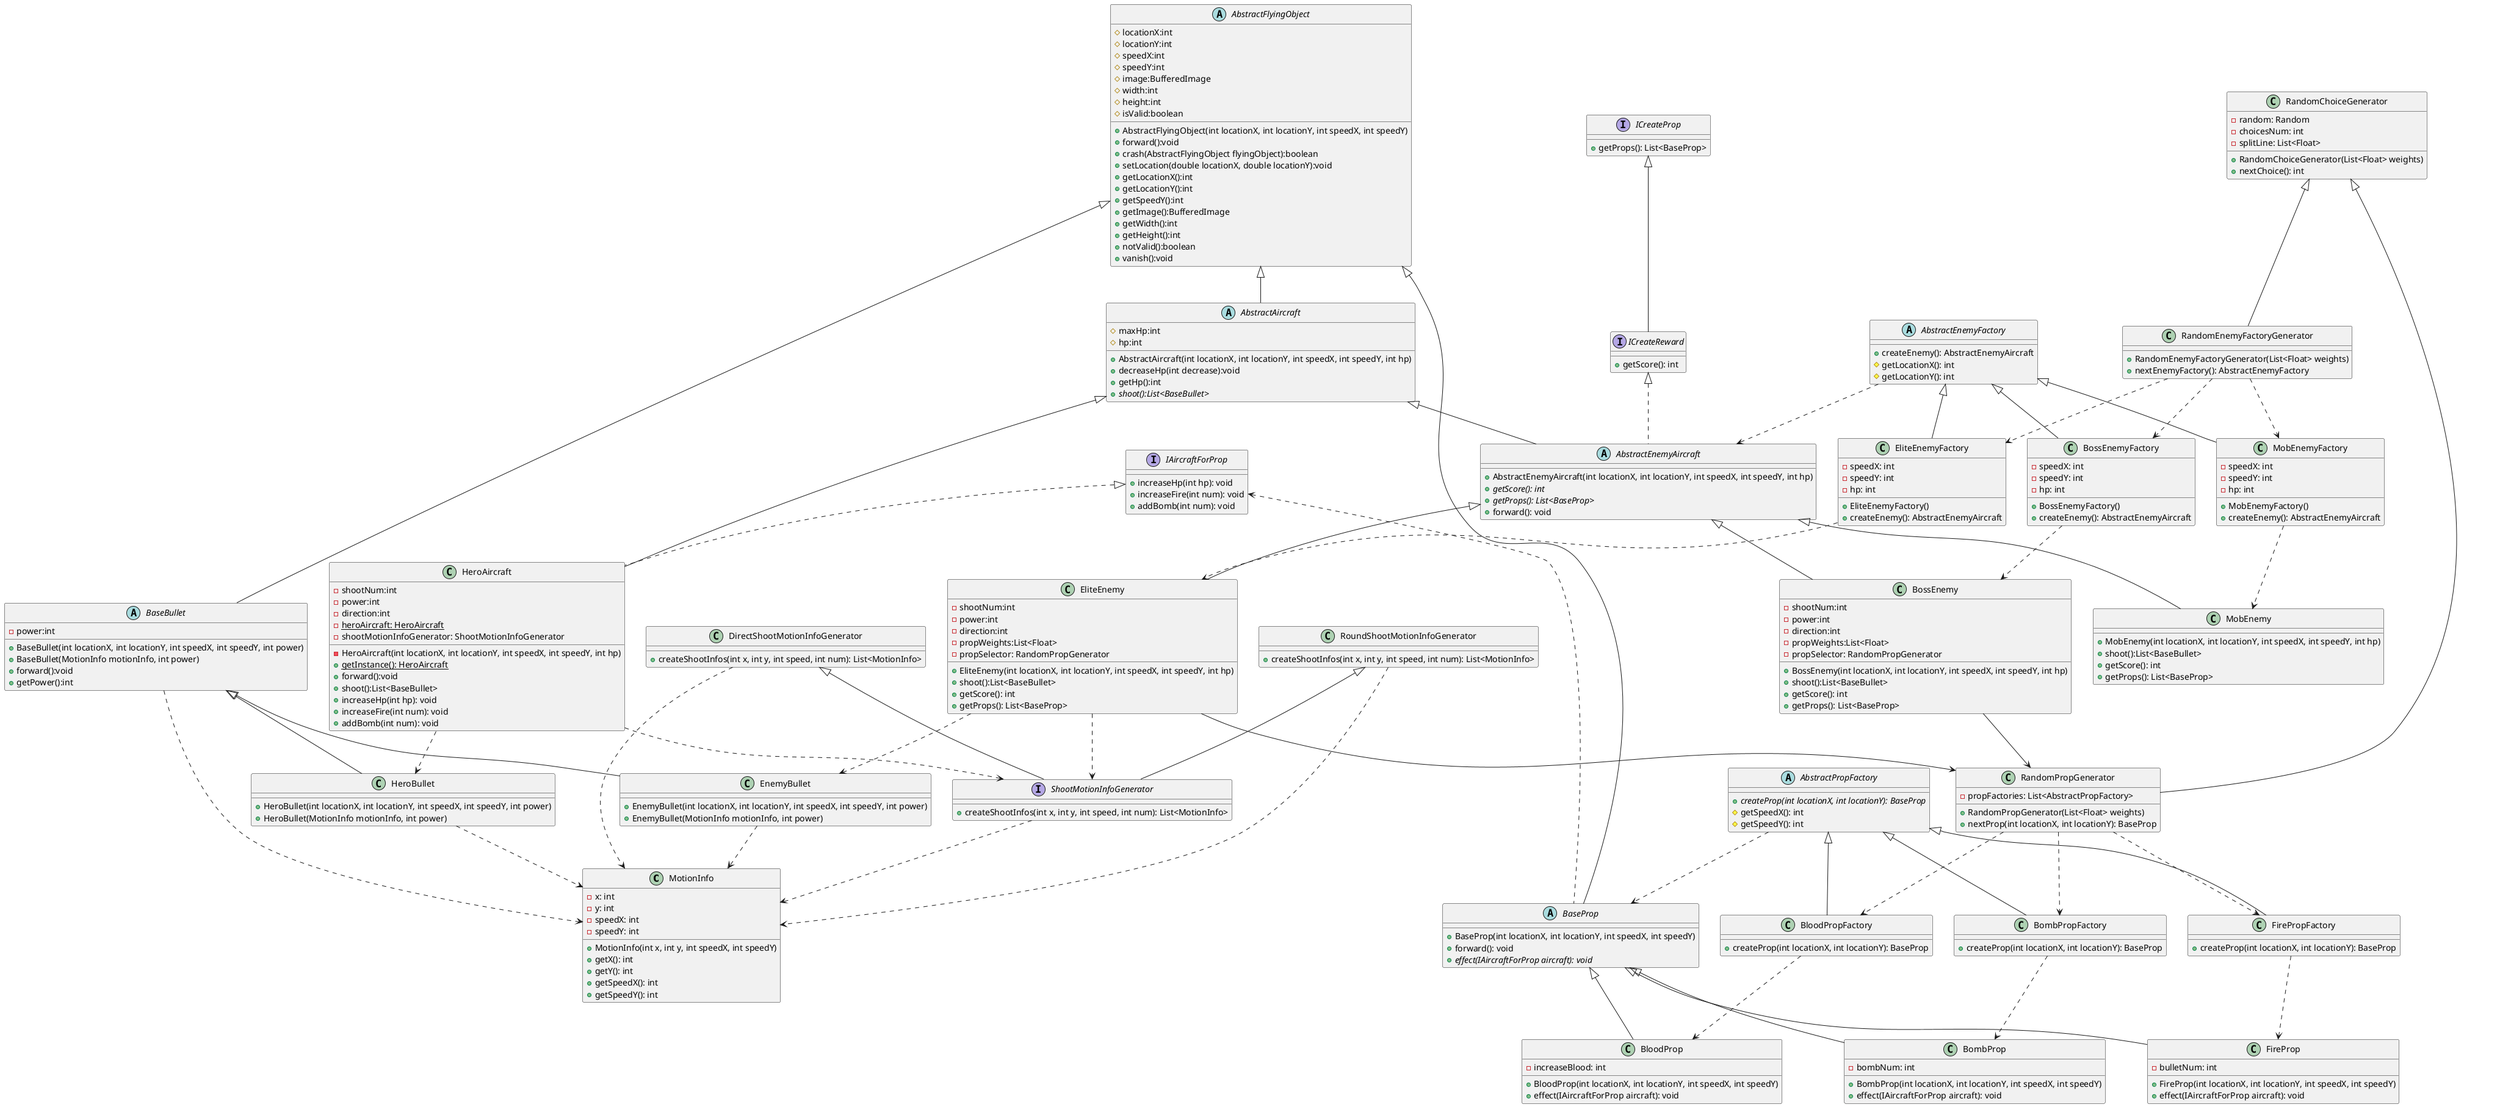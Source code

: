 @startuml
'https://plantuml.com/class-diagram

class MotionInfo {
    - x: int
    - y: int
    - speedX: int
    - speedY: int
    + MotionInfo(int x, int y, int speedX, int speedY)
    + getX(): int
    + getY(): int
    + getSpeedX(): int
    + getSpeedY(): int
}

class RandomChoiceGenerator {
    - random: Random
    - choicesNum: int
    - splitLine: List<Float>
    + RandomChoiceGenerator(List<Float> weights)
    + nextChoice(): int
}

class RandomPropGenerator {
    - propFactories: List<AbstractPropFactory>
    + RandomPropGenerator(List<Float> weights)
    + nextProp(int locationX, int locationY): BaseProp
}

RandomChoiceGenerator <|-- RandomPropGenerator


class RandomEnemyFactoryGenerator {
    + RandomEnemyFactoryGenerator(List<Float> weights)
    + nextEnemyFactory(): AbstractEnemyFactory
}

RandomChoiceGenerator <|-- RandomEnemyFactoryGenerator

abstract class AbstractFlyingObject
{
    # locationX:int
    # locationY:int
    # speedX:int
    # speedY:int
    # image:BufferedImage
    # width:int
    # height:int
    # isValid:boolean

    + AbstractFlyingObject(int locationX, int locationY, int speedX, int speedY)
    + forward():void
    + crash(AbstractFlyingObject flyingObject):boolean
    + setLocation(double locationX, double locationY):void
    + getLocationX():int
    + getLocationY():int
    + getSpeedY():int
    + getImage():BufferedImage
    + getWidth():int
    + getHeight():int
    + notValid():boolean
    + vanish():void
}
abstract class AbstractAircraft
{
	# maxHp:int
    # hp:int
    + AbstractAircraft(int locationX, int locationY, int speedX, int speedY, int hp)
    + decreaseHp(int decrease):void
    + getHp():int
    + {abstract} shoot():List<BaseBullet>
}

interface IAircraftForProp {
    + increaseHp(int hp): void
    + increaseFire(int num): void
    + addBomb(int num): void
}

class HeroAircraft {
    - shootNum:int
    - power:int
    - direction:int
    - {static} heroAircraft: HeroAircraft
    - shootMotionInfoGenerator: ShootMotionInfoGenerator
    - HeroAircraft(int locationX, int locationY, int speedX, int speedY, int hp)
    + {static} getInstance(): HeroAircraft
    + forward():void
    + shoot():List<BaseBullet>
    + increaseHp(int hp): void
    + increaseFire(int num): void
    + addBomb(int num): void
}

AbstractAircraft <|-- HeroAircraft
IAircraftForProp <|.. HeroAircraft


interface ICreateProp {
    + getProps(): List<BaseProp>
}

interface ICreateReward {
    + getScore(): int
}

ICreateProp <|-- ICreateReward

abstract class AbstractEnemyAircraft {
    + AbstractEnemyAircraft(int locationX, int locationY, int speedX, int speedY, int hp)
    + {abstract} getScore(): int
    + {abstract} getProps(): List<BaseProp>
    + forward(): void
}

AbstractAircraft <|-- AbstractEnemyAircraft
ICreateReward <|.. AbstractEnemyAircraft

class MobEnemy {
    + MobEnemy(int locationX, int locationY, int speedX, int speedY, int hp)
    + shoot():List<BaseBullet>
    + getScore(): int
    + getProps(): List<BaseProp>
}

AbstractEnemyAircraft <|-- MobEnemy

class EliteEnemy {
    - shootNum:int
    - power:int
    - direction:int
    - propWeights:List<Float>
    - propSelector: RandomPropGenerator
    + EliteEnemy(int locationX, int locationY, int speedX, int speedY, int hp)
    + shoot():List<BaseBullet>
    + getScore(): int
    + getProps(): List<BaseProp>
}

AbstractEnemyAircraft <|-- EliteEnemy
EliteEnemy --> RandomPropGenerator

class BossEnemy {
    - shootNum:int
    - power:int
    - direction:int
    - propWeights:List<Float>
    - propSelector: RandomPropGenerator
    + BossEnemy(int locationX, int locationY, int speedX, int speedY, int hp)
    + shoot():List<BaseBullet>
    + getScore(): int
    + getProps(): List<BaseProp>
}

AbstractEnemyAircraft <|-- BossEnemy
BossEnemy --> RandomPropGenerator

abstract class BaseBullet
{
    - power:int
    + BaseBullet(int locationX, int locationY, int speedX, int speedY, int power)
    + BaseBullet(MotionInfo motionInfo, int power)
    + forward():void
	+ getPower():int
}

BaseBullet ..> MotionInfo

class HeroBullet {
    + HeroBullet(int locationX, int locationY, int speedX, int speedY, int power)
    + HeroBullet(MotionInfo motionInfo, int power)
}

HeroAircraft ..> HeroBullet
HeroBullet ..> MotionInfo

class EnemyBullet {
    + EnemyBullet(int locationX, int locationY, int speedX, int speedY, int power)
    + EnemyBullet(MotionInfo motionInfo, int power)
}

BaseBullet <|-- HeroBullet
BaseBullet <|-- EnemyBullet
EliteEnemy ..> EnemyBullet
EnemyBullet ..> MotionInfo


AbstractFlyingObject <|-- AbstractAircraft
AbstractFlyingObject <|-- BaseBullet


abstract class BaseProp {
    + BaseProp(int locationX, int locationY, int speedX, int speedY)
    + forward(): void
    + {abstract} effect(IAircraftForProp aircraft): void
}

AbstractFlyingObject <|-- BaseProp
IAircraftForProp <.. BaseProp

class BloodProp {
    - increaseBlood: int
    + BloodProp(int locationX, int locationY, int speedX, int speedY)
    + effect(IAircraftForProp aircraft): void
}

BaseProp <|-- BloodProp
RandomPropGenerator ..> BloodPropFactory

class BombProp {
    - bombNum: int
    + BombProp(int locationX, int locationY, int speedX, int speedY)
    + effect(IAircraftForProp aircraft): void
}

BaseProp <|-- BombProp
RandomPropGenerator ..> BombPropFactory

class FireProp {
    - bulletNum: int
    + FireProp(int locationX, int locationY, int speedX, int speedY)
    + effect(IAircraftForProp aircraft): void
}

BaseProp <|-- FireProp
RandomPropGenerator ..> FirePropFactory

abstract class AbstractEnemyFactory {
    + createEnemy(): AbstractEnemyAircraft
    # getLocationX(): int
    # getLocationY(): int
}

AbstractEnemyFactory ..> AbstractEnemyAircraft

class MobEnemyFactory {
    - speedX: int
    - speedY: int
    - hp: int
    + MobEnemyFactory()
    + createEnemy(): AbstractEnemyAircraft
}

AbstractEnemyFactory <|-- MobEnemyFactory
MobEnemyFactory ..> MobEnemy
RandomEnemyFactoryGenerator ..> MobEnemyFactory

class EliteEnemyFactory {
    - speedX: int
    - speedY: int
    - hp: int
    + EliteEnemyFactory()
    + createEnemy(): AbstractEnemyAircraft
}

AbstractEnemyFactory <|-- EliteEnemyFactory
EliteEnemyFactory ..> EliteEnemy
RandomEnemyFactoryGenerator ..> EliteEnemyFactory

class BossEnemyFactory {
    - speedX: int
    - speedY: int
    - hp: int
    + BossEnemyFactory()
    + createEnemy(): AbstractEnemyAircraft
}

AbstractEnemyFactory <|-- BossEnemyFactory
BossEnemyFactory ..> BossEnemy
RandomEnemyFactoryGenerator ..> BossEnemyFactory

abstract class AbstractPropFactory {
    + {abstract} createProp(int locationX, int locationY): BaseProp
    # getSpeedX(): int
    # getSpeedY(): int
}

AbstractPropFactory ..> BaseProp

class BloodPropFactory {
    + createProp(int locationX, int locationY): BaseProp
}

BloodPropFactory ..> BloodProp
AbstractPropFactory <|-- BloodPropFactory

class BombPropFactory {
    + createProp(int locationX, int locationY): BaseProp
}

BombPropFactory ..> BombProp
AbstractPropFactory <|-- BombPropFactory

class FirePropFactory {
    + createProp(int locationX, int locationY): BaseProp
}

FirePropFactory ..> FireProp
AbstractPropFactory <|-- FirePropFactory

interface ShootMotionInfoGenerator {
    + createShootInfos(int x, int y, int speed, int num): List<MotionInfo>
}

ShootMotionInfoGenerator ..> MotionInfo
HeroAircraft ..> ShootMotionInfoGenerator
EliteEnemy ..> ShootMotionInfoGenerator

class DirectShootMotionInfoGenerator {
    + createShootInfos(int x, int y, int speed, int num): List<MotionInfo>
}

DirectShootMotionInfoGenerator <|-- ShootMotionInfoGenerator
DirectShootMotionInfoGenerator ..> MotionInfo

class RoundShootMotionInfoGenerator {
    + createShootInfos(int x, int y, int speed, int num): List<MotionInfo>
}

RoundShootMotionInfoGenerator <|-- ShootMotionInfoGenerator
RoundShootMotionInfoGenerator ..> MotionInfo

@enduml